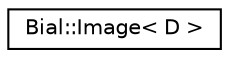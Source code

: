 digraph "Graphical Class Hierarchy"
{
  edge [fontname="Helvetica",fontsize="10",labelfontname="Helvetica",labelfontsize="10"];
  node [fontname="Helvetica",fontsize="10",shape=record];
  rankdir="LR";
  Node1 [label="Bial::Image\< D \>",height=0.2,width=0.4,color="black", fillcolor="white", style="filled",URL="$class_bial_1_1_image.html",tooltip="The Image class is used to handle N-Dimensional images, and has support to Read and Write image files..."];
}
